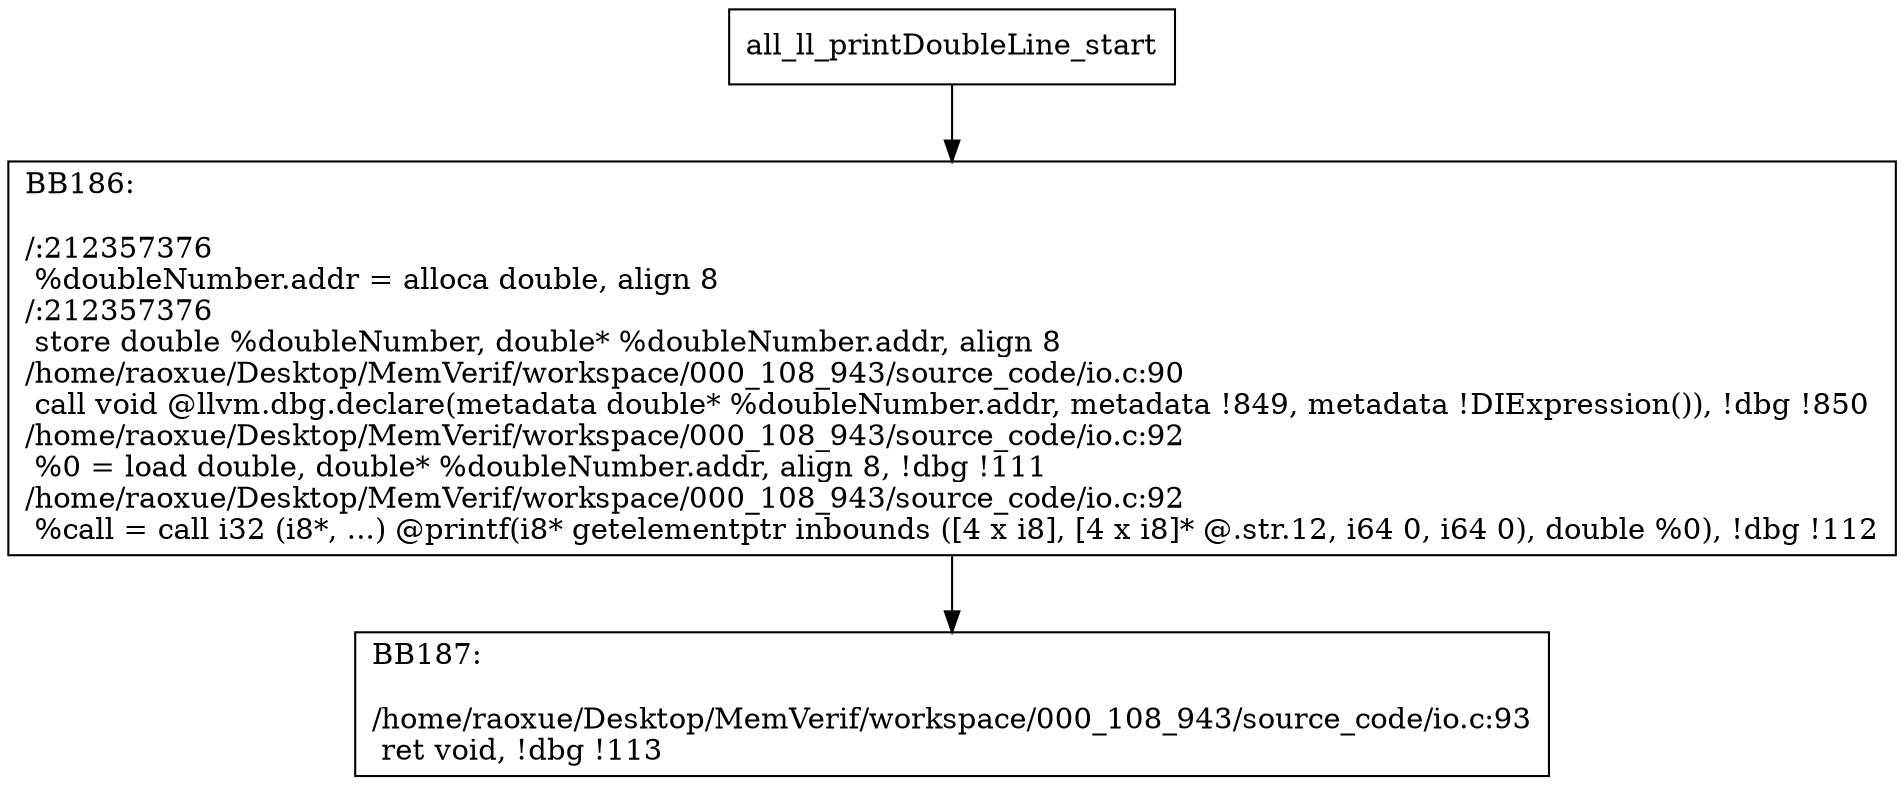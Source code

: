 digraph "CFG for'all_ll_printDoubleLine' function" {
	BBall_ll_printDoubleLine_start[shape=record,label="{all_ll_printDoubleLine_start}"];
	BBall_ll_printDoubleLine_start-> all_ll_printDoubleLineBB186;
	all_ll_printDoubleLineBB186 [shape=record, label="{BB186:\l\l/:212357376\l
  %doubleNumber.addr = alloca double, align 8\l
/:212357376\l
  store double %doubleNumber, double* %doubleNumber.addr, align 8\l
/home/raoxue/Desktop/MemVerif/workspace/000_108_943/source_code/io.c:90\l
  call void @llvm.dbg.declare(metadata double* %doubleNumber.addr, metadata !849, metadata !DIExpression()), !dbg !850\l
/home/raoxue/Desktop/MemVerif/workspace/000_108_943/source_code/io.c:92\l
  %0 = load double, double* %doubleNumber.addr, align 8, !dbg !111\l
/home/raoxue/Desktop/MemVerif/workspace/000_108_943/source_code/io.c:92\l
  %call = call i32 (i8*, ...) @printf(i8* getelementptr inbounds ([4 x i8], [4 x i8]* @.str.12, i64 0, i64 0), double %0), !dbg !112\l
}"];
	all_ll_printDoubleLineBB186-> all_ll_printDoubleLineBB187;
	all_ll_printDoubleLineBB187 [shape=record, label="{BB187:\l\l/home/raoxue/Desktop/MemVerif/workspace/000_108_943/source_code/io.c:93\l
  ret void, !dbg !113\l
}"];
}
